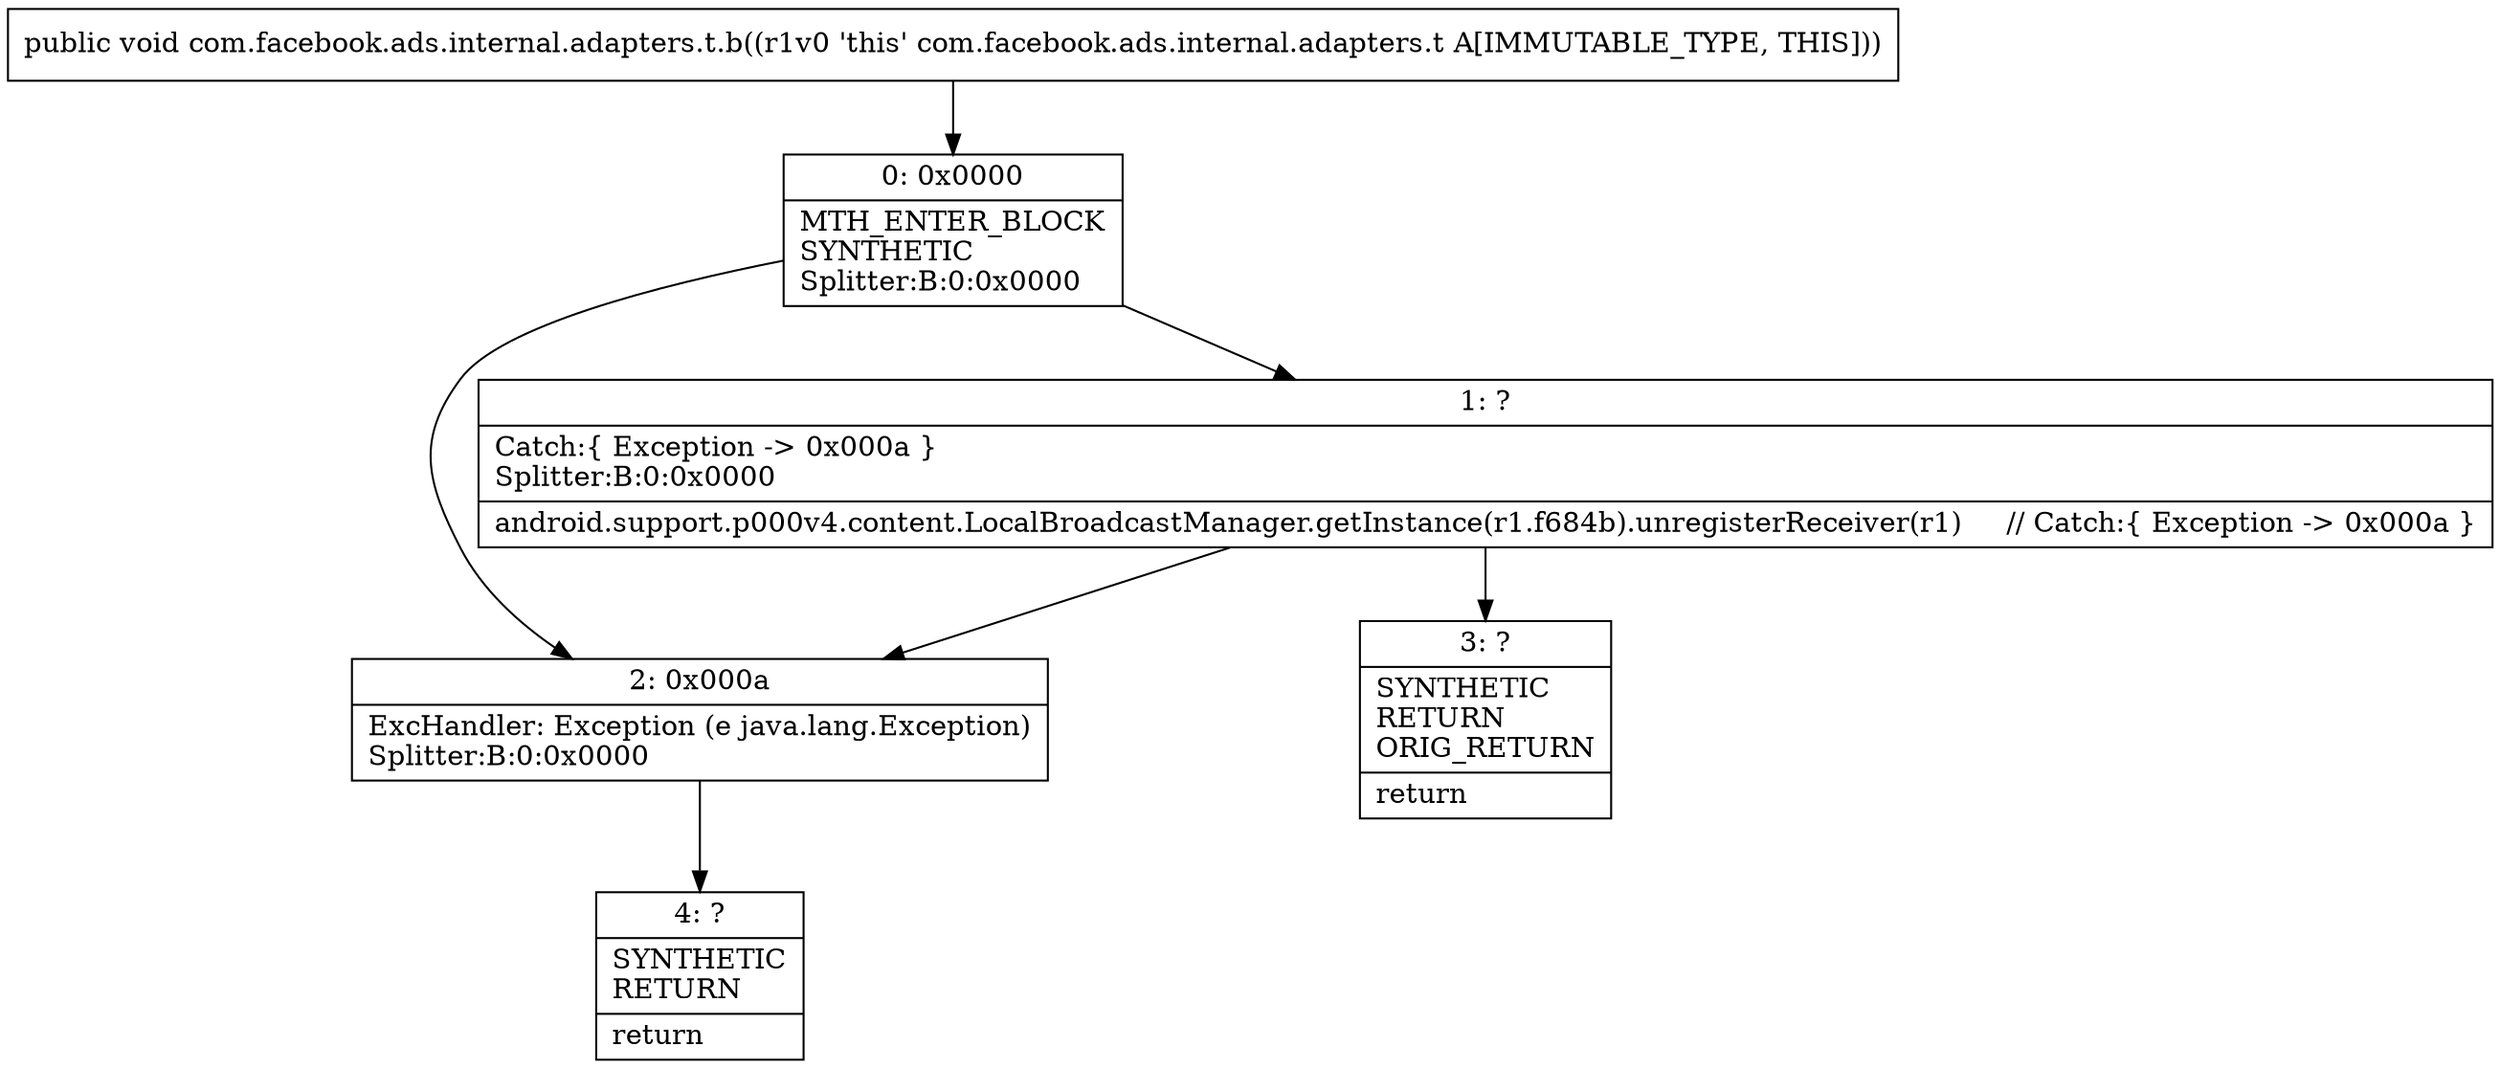 digraph "CFG forcom.facebook.ads.internal.adapters.t.b()V" {
Node_0 [shape=record,label="{0\:\ 0x0000|MTH_ENTER_BLOCK\lSYNTHETIC\lSplitter:B:0:0x0000\l}"];
Node_1 [shape=record,label="{1\:\ ?|Catch:\{ Exception \-\> 0x000a \}\lSplitter:B:0:0x0000\l|android.support.p000v4.content.LocalBroadcastManager.getInstance(r1.f684b).unregisterReceiver(r1)     \/\/ Catch:\{ Exception \-\> 0x000a \}\l}"];
Node_2 [shape=record,label="{2\:\ 0x000a|ExcHandler: Exception (e java.lang.Exception)\lSplitter:B:0:0x0000\l}"];
Node_3 [shape=record,label="{3\:\ ?|SYNTHETIC\lRETURN\lORIG_RETURN\l|return\l}"];
Node_4 [shape=record,label="{4\:\ ?|SYNTHETIC\lRETURN\l|return\l}"];
MethodNode[shape=record,label="{public void com.facebook.ads.internal.adapters.t.b((r1v0 'this' com.facebook.ads.internal.adapters.t A[IMMUTABLE_TYPE, THIS])) }"];
MethodNode -> Node_0;
Node_0 -> Node_1;
Node_0 -> Node_2;
Node_1 -> Node_2;
Node_1 -> Node_3;
Node_2 -> Node_4;
}

